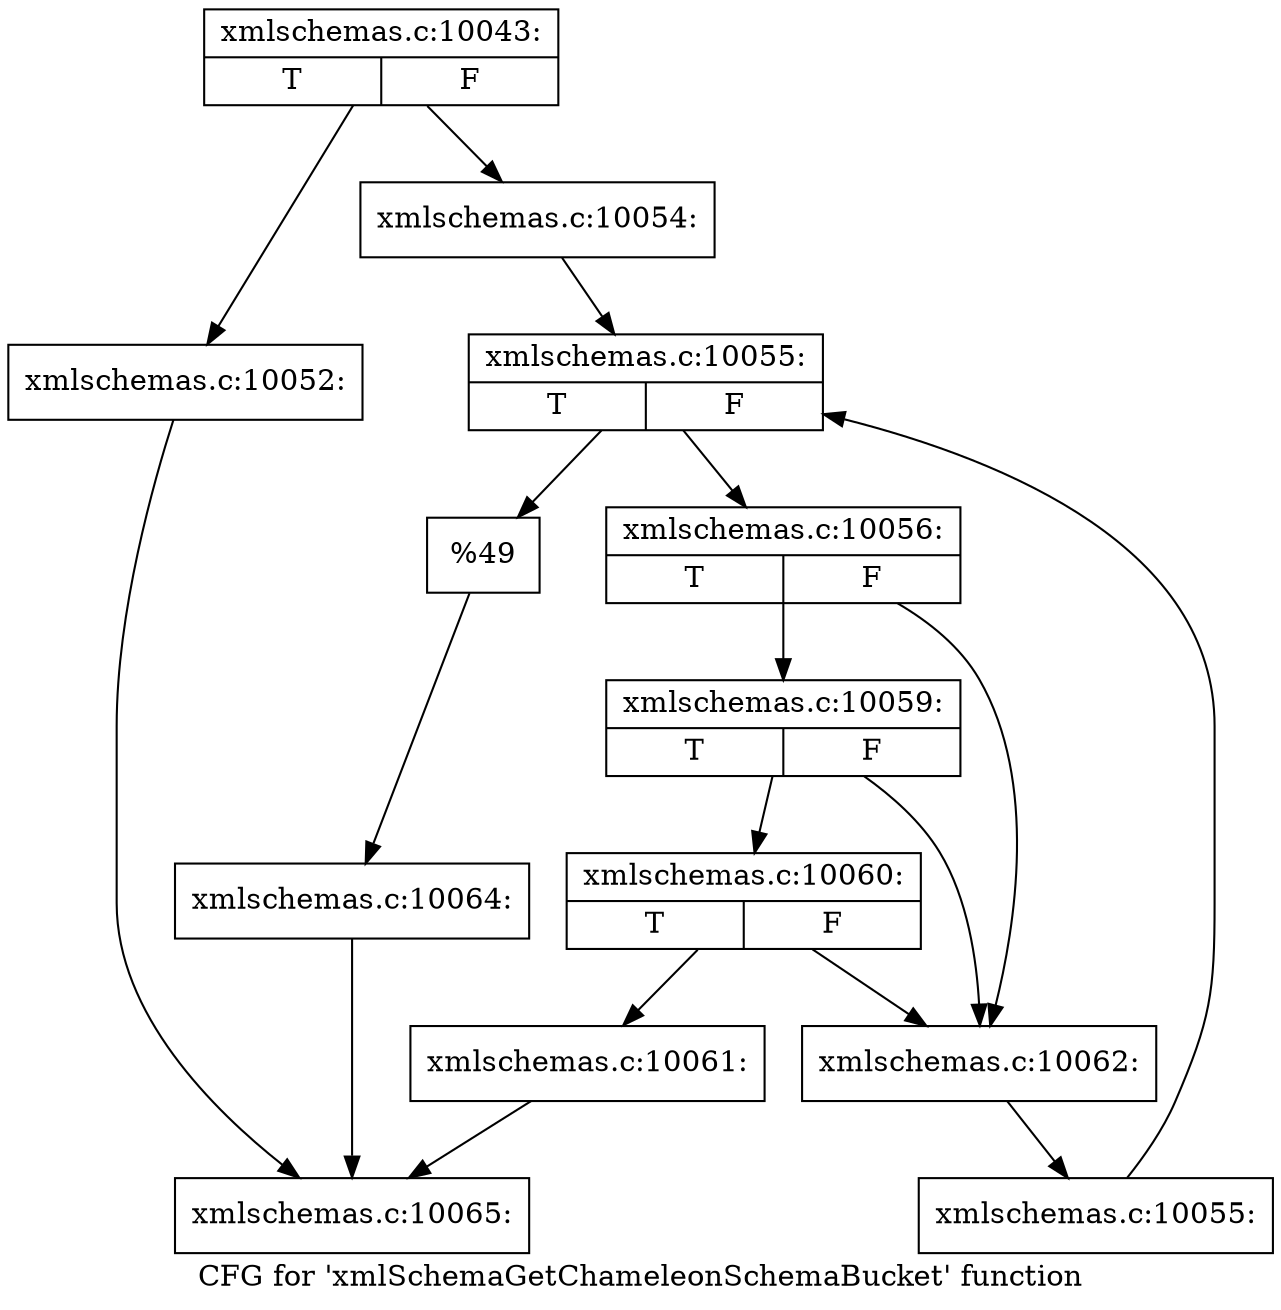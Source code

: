 digraph "CFG for 'xmlSchemaGetChameleonSchemaBucket' function" {
	label="CFG for 'xmlSchemaGetChameleonSchemaBucket' function";

	Node0x4c36a10 [shape=record,label="{xmlschemas.c:10043:|{<s0>T|<s1>F}}"];
	Node0x4c36a10 -> Node0x4c3b320;
	Node0x4c36a10 -> Node0x4c3b3c0;
	Node0x4c3b320 [shape=record,label="{xmlschemas.c:10052:}"];
	Node0x4c3b320 -> Node0x4c39fa0;
	Node0x4c3b3c0 [shape=record,label="{xmlschemas.c:10054:}"];
	Node0x4c3b3c0 -> Node0x4c3bd90;
	Node0x4c3bd90 [shape=record,label="{xmlschemas.c:10055:|{<s0>T|<s1>F}}"];
	Node0x4c3bd90 -> Node0x4c3c070;
	Node0x4c3bd90 -> Node0x4c3bbf0;
	Node0x4c3c070 [shape=record,label="{xmlschemas.c:10056:|{<s0>T|<s1>F}}"];
	Node0x4c3c070 -> Node0x4c3ca90;
	Node0x4c3c070 -> Node0x4c3c9c0;
	Node0x4c3ca90 [shape=record,label="{xmlschemas.c:10059:|{<s0>T|<s1>F}}"];
	Node0x4c3ca90 -> Node0x4c3ca10;
	Node0x4c3ca90 -> Node0x4c3c9c0;
	Node0x4c3ca10 [shape=record,label="{xmlschemas.c:10060:|{<s0>T|<s1>F}}"];
	Node0x4c3ca10 -> Node0x4c3c970;
	Node0x4c3ca10 -> Node0x4c3c9c0;
	Node0x4c3c970 [shape=record,label="{xmlschemas.c:10061:}"];
	Node0x4c3c970 -> Node0x4c39fa0;
	Node0x4c3c9c0 [shape=record,label="{xmlschemas.c:10062:}"];
	Node0x4c3c9c0 -> Node0x4c3bfe0;
	Node0x4c3bfe0 [shape=record,label="{xmlschemas.c:10055:}"];
	Node0x4c3bfe0 -> Node0x4c3bd90;
	Node0x4c3bbf0 [shape=record,label="{%49}"];
	Node0x4c3bbf0 -> Node0x4c3b370;
	Node0x4c3b370 [shape=record,label="{xmlschemas.c:10064:}"];
	Node0x4c3b370 -> Node0x4c39fa0;
	Node0x4c39fa0 [shape=record,label="{xmlschemas.c:10065:}"];
}
